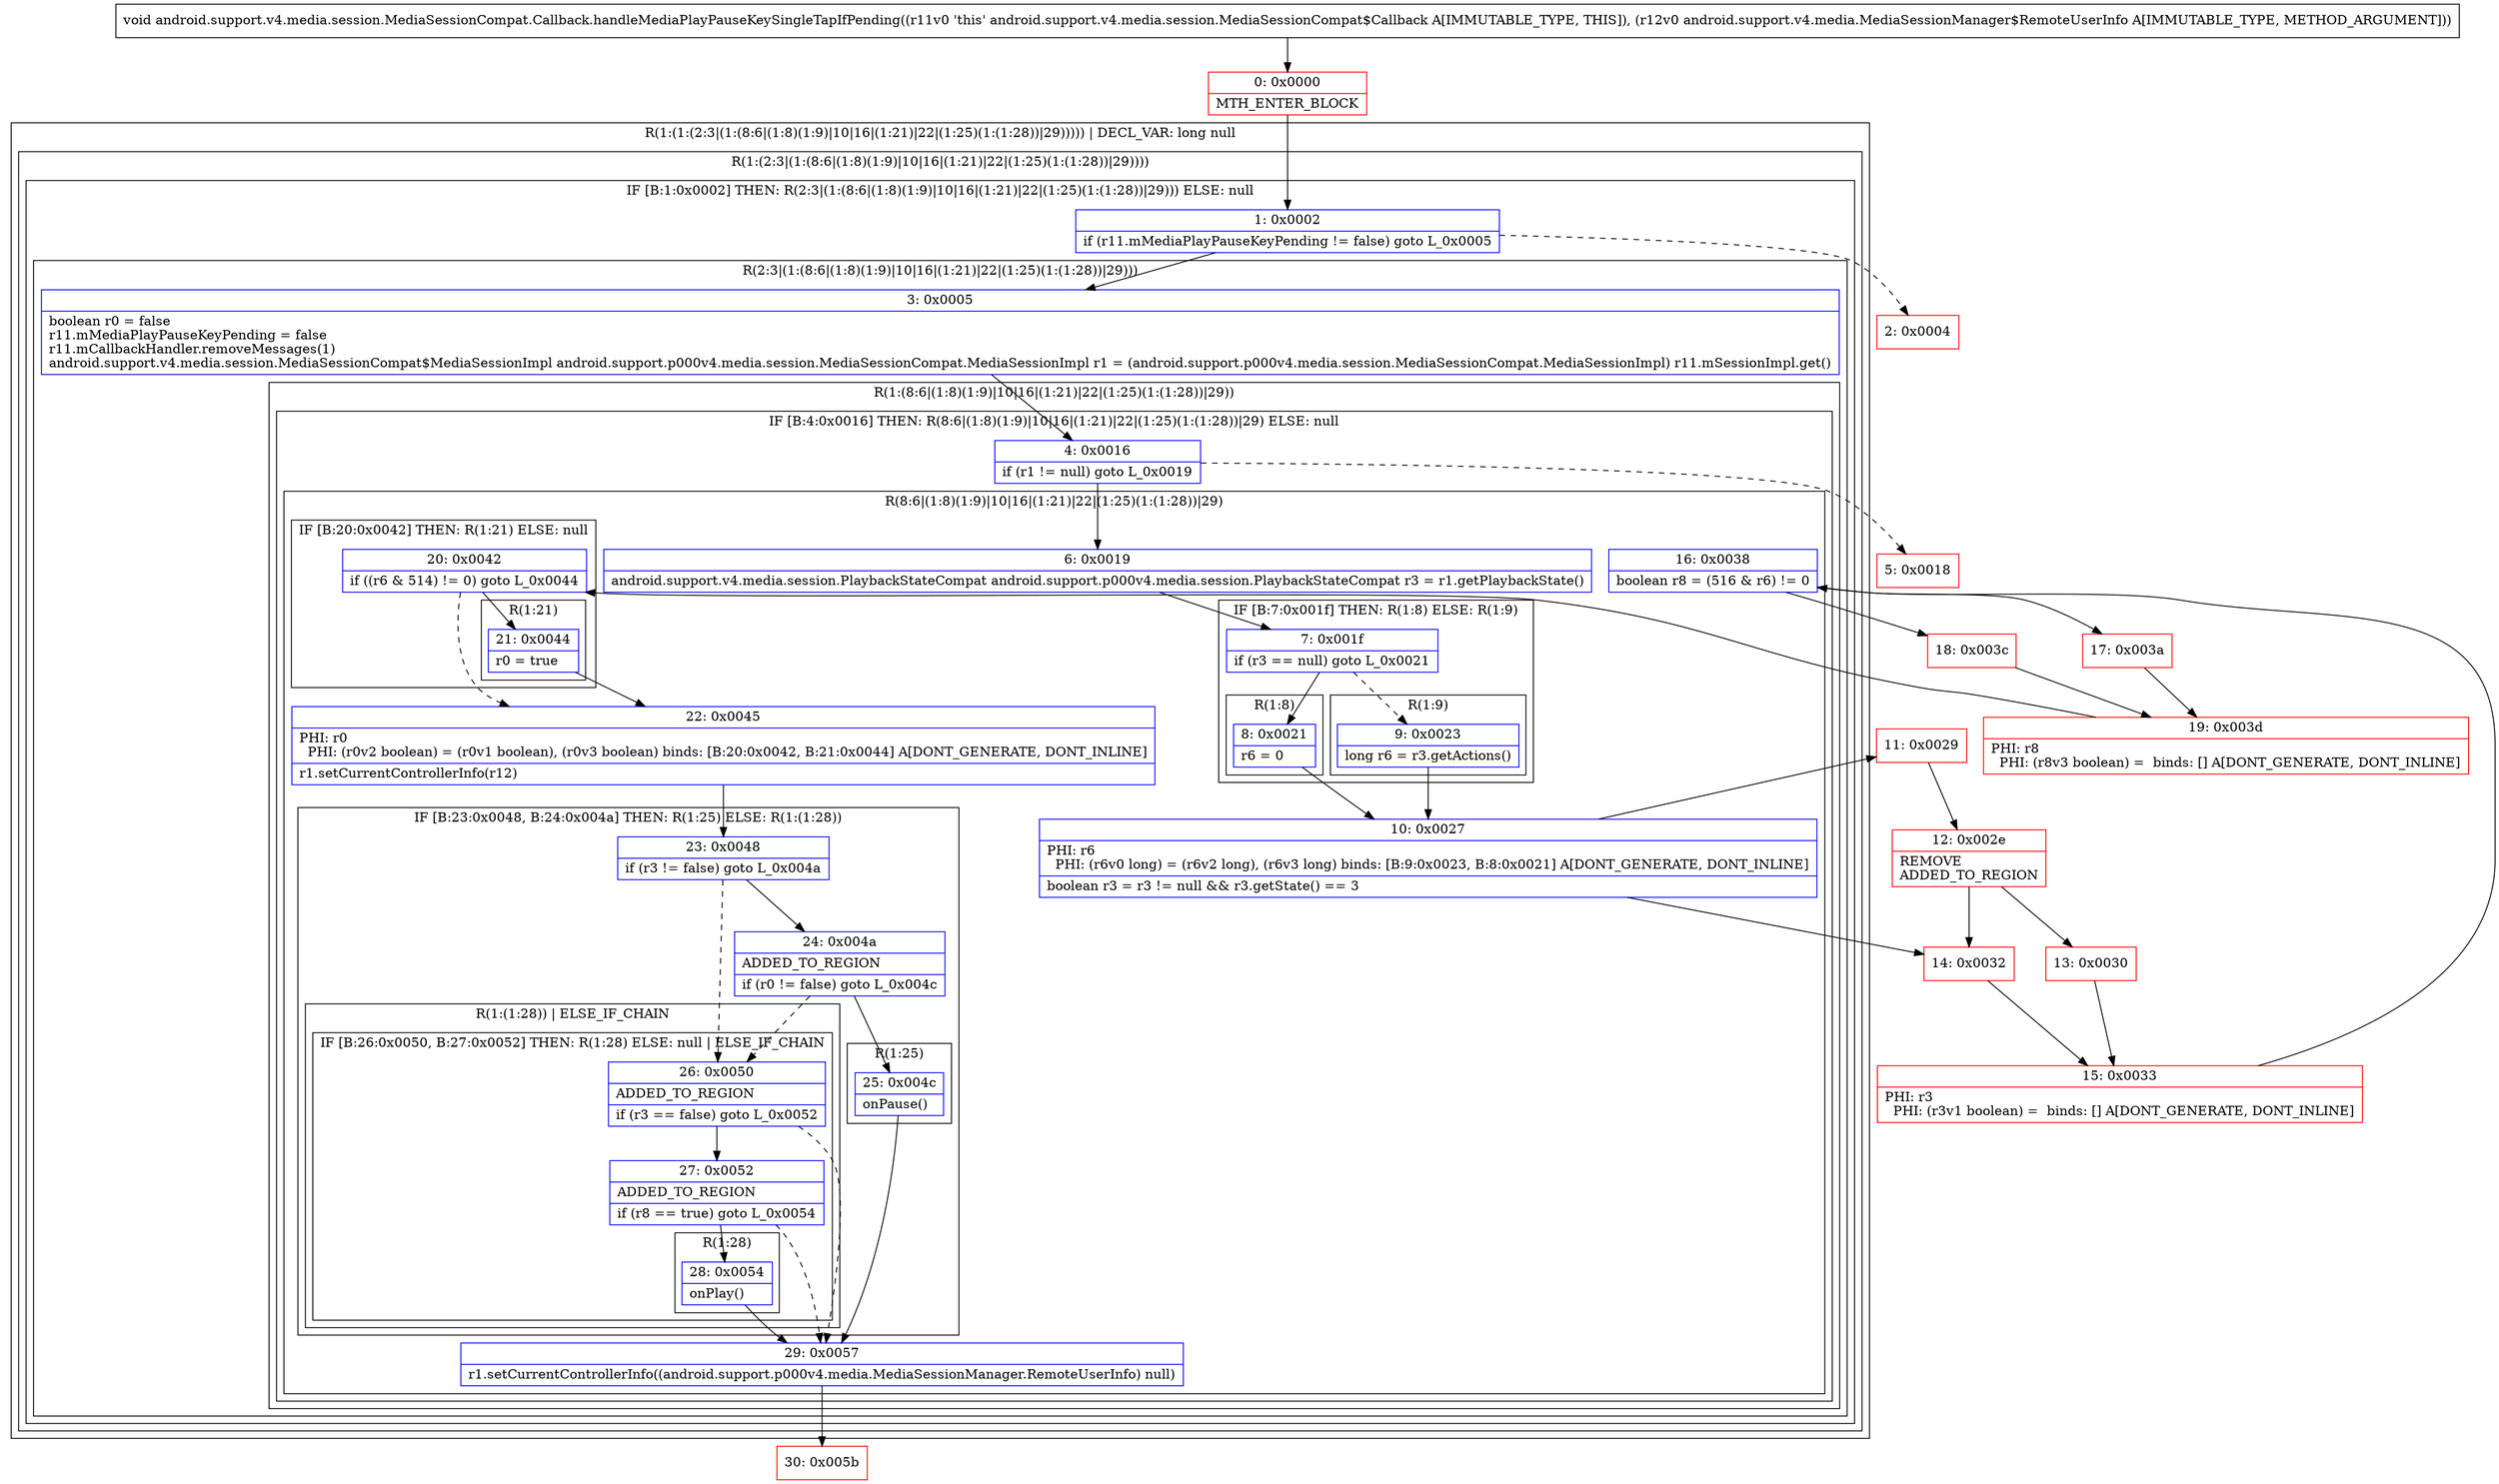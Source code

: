 digraph "CFG forandroid.support.v4.media.session.MediaSessionCompat.Callback.handleMediaPlayPauseKeySingleTapIfPending(Landroid\/support\/v4\/media\/MediaSessionManager$RemoteUserInfo;)V" {
subgraph cluster_Region_701226100 {
label = "R(1:(1:(2:3|(1:(8:6|(1:8)(1:9)|10|16|(1:21)|22|(1:25)(1:(1:28))|29))))) | DECL_VAR: long null\l";
node [shape=record,color=blue];
subgraph cluster_Region_1512128599 {
label = "R(1:(2:3|(1:(8:6|(1:8)(1:9)|10|16|(1:21)|22|(1:25)(1:(1:28))|29))))";
node [shape=record,color=blue];
subgraph cluster_IfRegion_1026616956 {
label = "IF [B:1:0x0002] THEN: R(2:3|(1:(8:6|(1:8)(1:9)|10|16|(1:21)|22|(1:25)(1:(1:28))|29))) ELSE: null";
node [shape=record,color=blue];
Node_1 [shape=record,label="{1\:\ 0x0002|if (r11.mMediaPlayPauseKeyPending != false) goto L_0x0005\l}"];
subgraph cluster_Region_893128083 {
label = "R(2:3|(1:(8:6|(1:8)(1:9)|10|16|(1:21)|22|(1:25)(1:(1:28))|29)))";
node [shape=record,color=blue];
Node_3 [shape=record,label="{3\:\ 0x0005|boolean r0 = false\lr11.mMediaPlayPauseKeyPending = false\lr11.mCallbackHandler.removeMessages(1)\landroid.support.v4.media.session.MediaSessionCompat$MediaSessionImpl android.support.p000v4.media.session.MediaSessionCompat.MediaSessionImpl r1 = (android.support.p000v4.media.session.MediaSessionCompat.MediaSessionImpl) r11.mSessionImpl.get()\l}"];
subgraph cluster_Region_2028043119 {
label = "R(1:(8:6|(1:8)(1:9)|10|16|(1:21)|22|(1:25)(1:(1:28))|29))";
node [shape=record,color=blue];
subgraph cluster_IfRegion_1102209039 {
label = "IF [B:4:0x0016] THEN: R(8:6|(1:8)(1:9)|10|16|(1:21)|22|(1:25)(1:(1:28))|29) ELSE: null";
node [shape=record,color=blue];
Node_4 [shape=record,label="{4\:\ 0x0016|if (r1 != null) goto L_0x0019\l}"];
subgraph cluster_Region_347581759 {
label = "R(8:6|(1:8)(1:9)|10|16|(1:21)|22|(1:25)(1:(1:28))|29)";
node [shape=record,color=blue];
Node_6 [shape=record,label="{6\:\ 0x0019|android.support.v4.media.session.PlaybackStateCompat android.support.p000v4.media.session.PlaybackStateCompat r3 = r1.getPlaybackState()\l}"];
subgraph cluster_IfRegion_1388677849 {
label = "IF [B:7:0x001f] THEN: R(1:8) ELSE: R(1:9)";
node [shape=record,color=blue];
Node_7 [shape=record,label="{7\:\ 0x001f|if (r3 == null) goto L_0x0021\l}"];
subgraph cluster_Region_1582577836 {
label = "R(1:8)";
node [shape=record,color=blue];
Node_8 [shape=record,label="{8\:\ 0x0021|r6 = 0\l}"];
}
subgraph cluster_Region_204772157 {
label = "R(1:9)";
node [shape=record,color=blue];
Node_9 [shape=record,label="{9\:\ 0x0023|long r6 = r3.getActions()\l}"];
}
}
Node_10 [shape=record,label="{10\:\ 0x0027|PHI: r6 \l  PHI: (r6v0 long) = (r6v2 long), (r6v3 long) binds: [B:9:0x0023, B:8:0x0021] A[DONT_GENERATE, DONT_INLINE]\l|boolean r3 = r3 != null && r3.getState() == 3\l}"];
Node_16 [shape=record,label="{16\:\ 0x0038|boolean r8 = (516 & r6) != 0\l}"];
subgraph cluster_IfRegion_264118395 {
label = "IF [B:20:0x0042] THEN: R(1:21) ELSE: null";
node [shape=record,color=blue];
Node_20 [shape=record,label="{20\:\ 0x0042|if ((r6 & 514) != 0) goto L_0x0044\l}"];
subgraph cluster_Region_1056905569 {
label = "R(1:21)";
node [shape=record,color=blue];
Node_21 [shape=record,label="{21\:\ 0x0044|r0 = true\l}"];
}
}
Node_22 [shape=record,label="{22\:\ 0x0045|PHI: r0 \l  PHI: (r0v2 boolean) = (r0v1 boolean), (r0v3 boolean) binds: [B:20:0x0042, B:21:0x0044] A[DONT_GENERATE, DONT_INLINE]\l|r1.setCurrentControllerInfo(r12)\l}"];
subgraph cluster_IfRegion_592428032 {
label = "IF [B:23:0x0048, B:24:0x004a] THEN: R(1:25) ELSE: R(1:(1:28))";
node [shape=record,color=blue];
Node_23 [shape=record,label="{23\:\ 0x0048|if (r3 != false) goto L_0x004a\l}"];
Node_24 [shape=record,label="{24\:\ 0x004a|ADDED_TO_REGION\l|if (r0 != false) goto L_0x004c\l}"];
subgraph cluster_Region_1598945827 {
label = "R(1:25)";
node [shape=record,color=blue];
Node_25 [shape=record,label="{25\:\ 0x004c|onPause()\l}"];
}
subgraph cluster_Region_1706339512 {
label = "R(1:(1:28)) | ELSE_IF_CHAIN\l";
node [shape=record,color=blue];
subgraph cluster_IfRegion_1998825484 {
label = "IF [B:26:0x0050, B:27:0x0052] THEN: R(1:28) ELSE: null | ELSE_IF_CHAIN\l";
node [shape=record,color=blue];
Node_26 [shape=record,label="{26\:\ 0x0050|ADDED_TO_REGION\l|if (r3 == false) goto L_0x0052\l}"];
Node_27 [shape=record,label="{27\:\ 0x0052|ADDED_TO_REGION\l|if (r8 == true) goto L_0x0054\l}"];
subgraph cluster_Region_385718626 {
label = "R(1:28)";
node [shape=record,color=blue];
Node_28 [shape=record,label="{28\:\ 0x0054|onPlay()\l}"];
}
}
}
}
Node_29 [shape=record,label="{29\:\ 0x0057|r1.setCurrentControllerInfo((android.support.p000v4.media.MediaSessionManager.RemoteUserInfo) null)\l}"];
}
}
}
}
}
}
}
Node_0 [shape=record,color=red,label="{0\:\ 0x0000|MTH_ENTER_BLOCK\l}"];
Node_2 [shape=record,color=red,label="{2\:\ 0x0004}"];
Node_5 [shape=record,color=red,label="{5\:\ 0x0018}"];
Node_11 [shape=record,color=red,label="{11\:\ 0x0029}"];
Node_12 [shape=record,color=red,label="{12\:\ 0x002e|REMOVE\lADDED_TO_REGION\l}"];
Node_13 [shape=record,color=red,label="{13\:\ 0x0030}"];
Node_14 [shape=record,color=red,label="{14\:\ 0x0032}"];
Node_15 [shape=record,color=red,label="{15\:\ 0x0033|PHI: r3 \l  PHI: (r3v1 boolean) =  binds: [] A[DONT_GENERATE, DONT_INLINE]\l}"];
Node_17 [shape=record,color=red,label="{17\:\ 0x003a}"];
Node_18 [shape=record,color=red,label="{18\:\ 0x003c}"];
Node_19 [shape=record,color=red,label="{19\:\ 0x003d|PHI: r8 \l  PHI: (r8v3 boolean) =  binds: [] A[DONT_GENERATE, DONT_INLINE]\l}"];
Node_30 [shape=record,color=red,label="{30\:\ 0x005b}"];
MethodNode[shape=record,label="{void android.support.v4.media.session.MediaSessionCompat.Callback.handleMediaPlayPauseKeySingleTapIfPending((r11v0 'this' android.support.v4.media.session.MediaSessionCompat$Callback A[IMMUTABLE_TYPE, THIS]), (r12v0 android.support.v4.media.MediaSessionManager$RemoteUserInfo A[IMMUTABLE_TYPE, METHOD_ARGUMENT])) }"];
MethodNode -> Node_0;
Node_1 -> Node_2[style=dashed];
Node_1 -> Node_3;
Node_3 -> Node_4;
Node_4 -> Node_5[style=dashed];
Node_4 -> Node_6;
Node_6 -> Node_7;
Node_7 -> Node_8;
Node_7 -> Node_9[style=dashed];
Node_8 -> Node_10;
Node_9 -> Node_10;
Node_10 -> Node_11;
Node_10 -> Node_14;
Node_16 -> Node_17;
Node_16 -> Node_18;
Node_20 -> Node_21;
Node_20 -> Node_22[style=dashed];
Node_21 -> Node_22;
Node_22 -> Node_23;
Node_23 -> Node_24;
Node_23 -> Node_26[style=dashed];
Node_24 -> Node_25;
Node_24 -> Node_26[style=dashed];
Node_25 -> Node_29;
Node_26 -> Node_27;
Node_26 -> Node_29[style=dashed];
Node_27 -> Node_28;
Node_27 -> Node_29[style=dashed];
Node_28 -> Node_29;
Node_29 -> Node_30;
Node_0 -> Node_1;
Node_11 -> Node_12;
Node_12 -> Node_13;
Node_12 -> Node_14;
Node_13 -> Node_15;
Node_14 -> Node_15;
Node_15 -> Node_16;
Node_17 -> Node_19;
Node_18 -> Node_19;
Node_19 -> Node_20;
}

